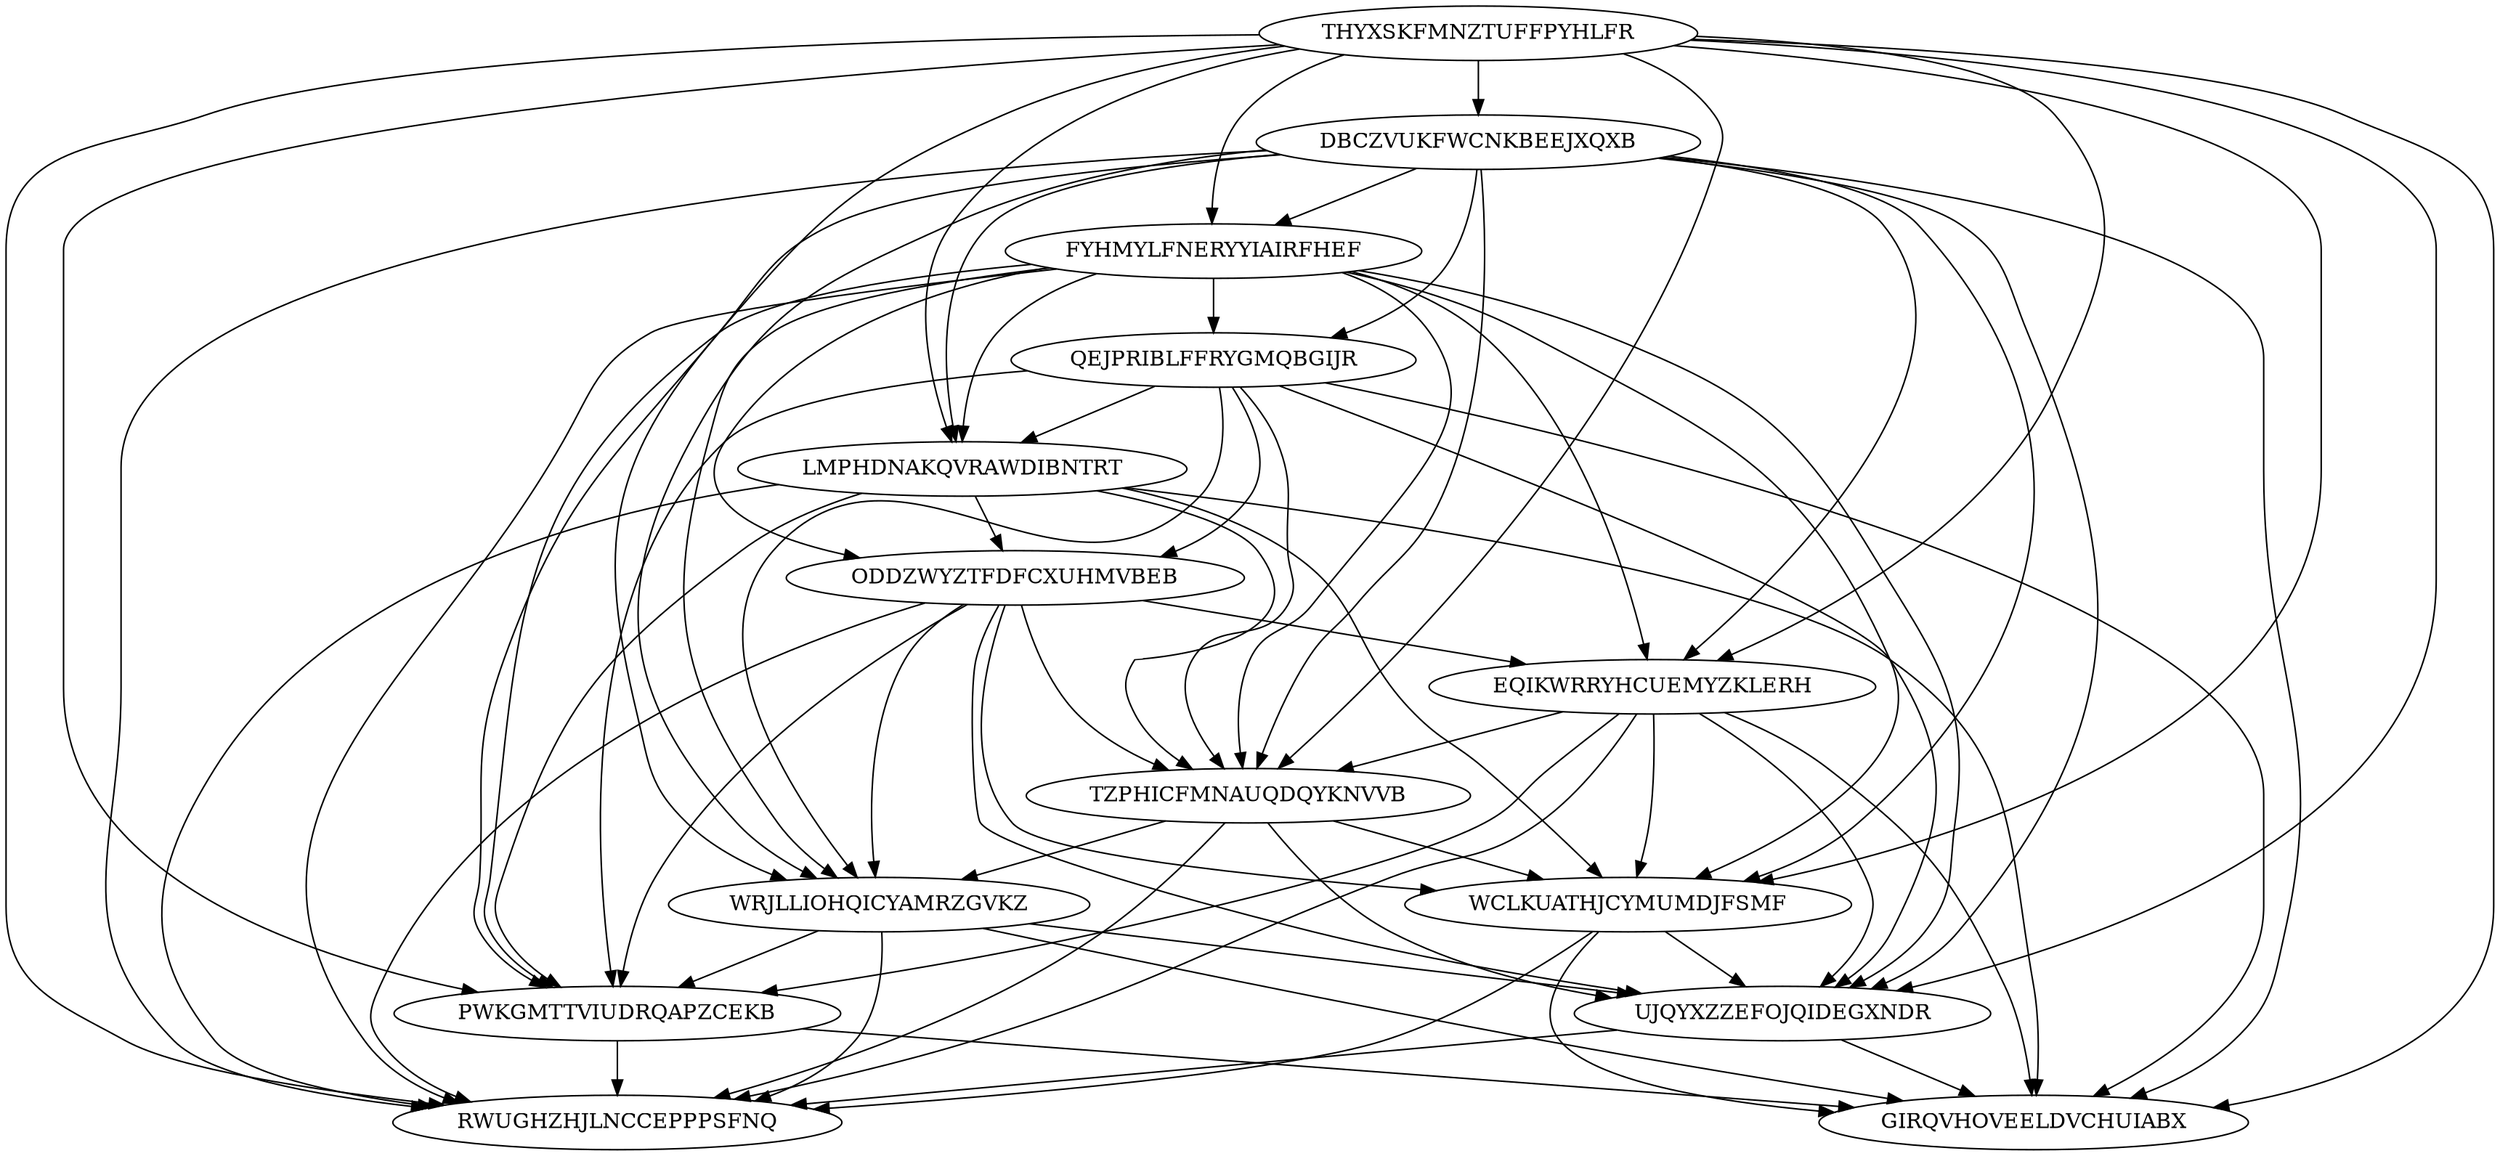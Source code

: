 digraph N14M73 {
	THYXSKFMNZTUFFPYHLFR	[Weight=16];
	DBCZVUKFWCNKBEEJXQXB	[Weight=13];
	FYHMYLFNERYYIAIRFHEF	[Weight=14];
	QEJPRIBLFFRYGMQBGIJR	[Weight=19];
	LMPHDNAKQVRAWDIBNTRT	[Weight=11];
	ODDZWYZTFDFCXUHMVBEB	[Weight=12];
	EQIKWRRYHCUEMYZKLERH	[Weight=16];
	TZPHICFMNAUQDQYKNVVB	[Weight=19];
	WCLKUATHJCYMUMDJFSMF	[Weight=14];
	WRJLLIOHQICYAMRZGVKZ	[Weight=14];
	UJQYXZZEFOJQIDEGXNDR	[Weight=20];
	PWKGMTTVIUDRQAPZCEKB	[Weight=16];
	RWUGHZHJLNCCEPPPSFNQ	[Weight=13];
	GIRQVHOVEELDVCHUIABX	[Weight=19];
	FYHMYLFNERYYIAIRFHEF -> WCLKUATHJCYMUMDJFSMF [Weight=20];
	THYXSKFMNZTUFFPYHLFR -> UJQYXZZEFOJQIDEGXNDR [Weight=15];
	FYHMYLFNERYYIAIRFHEF -> EQIKWRRYHCUEMYZKLERH [Weight=20];
	EQIKWRRYHCUEMYZKLERH -> RWUGHZHJLNCCEPPPSFNQ [Weight=15];
	QEJPRIBLFFRYGMQBGIJR -> GIRQVHOVEELDVCHUIABX [Weight=19];
	FYHMYLFNERYYIAIRFHEF -> UJQYXZZEFOJQIDEGXNDR [Weight=13];
	WCLKUATHJCYMUMDJFSMF -> RWUGHZHJLNCCEPPPSFNQ [Weight=18];
	LMPHDNAKQVRAWDIBNTRT -> WCLKUATHJCYMUMDJFSMF [Weight=17];
	WRJLLIOHQICYAMRZGVKZ -> RWUGHZHJLNCCEPPPSFNQ [Weight=16];
	DBCZVUKFWCNKBEEJXQXB -> RWUGHZHJLNCCEPPPSFNQ [Weight=16];
	THYXSKFMNZTUFFPYHLFR -> DBCZVUKFWCNKBEEJXQXB [Weight=16];
	TZPHICFMNAUQDQYKNVVB -> RWUGHZHJLNCCEPPPSFNQ [Weight=18];
	EQIKWRRYHCUEMYZKLERH -> GIRQVHOVEELDVCHUIABX [Weight=13];
	THYXSKFMNZTUFFPYHLFR -> LMPHDNAKQVRAWDIBNTRT [Weight=13];
	ODDZWYZTFDFCXUHMVBEB -> TZPHICFMNAUQDQYKNVVB [Weight=15];
	DBCZVUKFWCNKBEEJXQXB -> UJQYXZZEFOJQIDEGXNDR [Weight=12];
	THYXSKFMNZTUFFPYHLFR -> GIRQVHOVEELDVCHUIABX [Weight=10];
	DBCZVUKFWCNKBEEJXQXB -> FYHMYLFNERYYIAIRFHEF [Weight=20];
	LMPHDNAKQVRAWDIBNTRT -> RWUGHZHJLNCCEPPPSFNQ [Weight=19];
	DBCZVUKFWCNKBEEJXQXB -> WRJLLIOHQICYAMRZGVKZ [Weight=12];
	WCLKUATHJCYMUMDJFSMF -> UJQYXZZEFOJQIDEGXNDR [Weight=20];
	ODDZWYZTFDFCXUHMVBEB -> RWUGHZHJLNCCEPPPSFNQ [Weight=15];
	THYXSKFMNZTUFFPYHLFR -> FYHMYLFNERYYIAIRFHEF [Weight=20];
	QEJPRIBLFFRYGMQBGIJR -> ODDZWYZTFDFCXUHMVBEB [Weight=11];
	PWKGMTTVIUDRQAPZCEKB -> RWUGHZHJLNCCEPPPSFNQ [Weight=10];
	DBCZVUKFWCNKBEEJXQXB -> TZPHICFMNAUQDQYKNVVB [Weight=10];
	QEJPRIBLFFRYGMQBGIJR -> PWKGMTTVIUDRQAPZCEKB [Weight=11];
	FYHMYLFNERYYIAIRFHEF -> ODDZWYZTFDFCXUHMVBEB [Weight=19];
	TZPHICFMNAUQDQYKNVVB -> UJQYXZZEFOJQIDEGXNDR [Weight=13];
	WCLKUATHJCYMUMDJFSMF -> GIRQVHOVEELDVCHUIABX [Weight=17];
	EQIKWRRYHCUEMYZKLERH -> TZPHICFMNAUQDQYKNVVB [Weight=20];
	LMPHDNAKQVRAWDIBNTRT -> GIRQVHOVEELDVCHUIABX [Weight=11];
	UJQYXZZEFOJQIDEGXNDR -> RWUGHZHJLNCCEPPPSFNQ [Weight=15];
	QEJPRIBLFFRYGMQBGIJR -> TZPHICFMNAUQDQYKNVVB [Weight=14];
	UJQYXZZEFOJQIDEGXNDR -> GIRQVHOVEELDVCHUIABX [Weight=16];
	TZPHICFMNAUQDQYKNVVB -> WRJLLIOHQICYAMRZGVKZ [Weight=20];
	WRJLLIOHQICYAMRZGVKZ -> UJQYXZZEFOJQIDEGXNDR [Weight=18];
	DBCZVUKFWCNKBEEJXQXB -> QEJPRIBLFFRYGMQBGIJR [Weight=15];
	THYXSKFMNZTUFFPYHLFR -> TZPHICFMNAUQDQYKNVVB [Weight=16];
	THYXSKFMNZTUFFPYHLFR -> WCLKUATHJCYMUMDJFSMF [Weight=14];
	QEJPRIBLFFRYGMQBGIJR -> UJQYXZZEFOJQIDEGXNDR [Weight=11];
	EQIKWRRYHCUEMYZKLERH -> PWKGMTTVIUDRQAPZCEKB [Weight=18];
	FYHMYLFNERYYIAIRFHEF -> QEJPRIBLFFRYGMQBGIJR [Weight=15];
	PWKGMTTVIUDRQAPZCEKB -> GIRQVHOVEELDVCHUIABX [Weight=13];
	FYHMYLFNERYYIAIRFHEF -> RWUGHZHJLNCCEPPPSFNQ [Weight=15];
	EQIKWRRYHCUEMYZKLERH -> WCLKUATHJCYMUMDJFSMF [Weight=16];
	THYXSKFMNZTUFFPYHLFR -> RWUGHZHJLNCCEPPPSFNQ [Weight=16];
	ODDZWYZTFDFCXUHMVBEB -> WRJLLIOHQICYAMRZGVKZ [Weight=15];
	EQIKWRRYHCUEMYZKLERH -> UJQYXZZEFOJQIDEGXNDR [Weight=10];
	FYHMYLFNERYYIAIRFHEF -> WRJLLIOHQICYAMRZGVKZ [Weight=15];
	DBCZVUKFWCNKBEEJXQXB -> EQIKWRRYHCUEMYZKLERH [Weight=12];
	DBCZVUKFWCNKBEEJXQXB -> GIRQVHOVEELDVCHUIABX [Weight=11];
	WRJLLIOHQICYAMRZGVKZ -> GIRQVHOVEELDVCHUIABX [Weight=10];
	FYHMYLFNERYYIAIRFHEF -> PWKGMTTVIUDRQAPZCEKB [Weight=17];
	QEJPRIBLFFRYGMQBGIJR -> LMPHDNAKQVRAWDIBNTRT [Weight=14];
	LMPHDNAKQVRAWDIBNTRT -> ODDZWYZTFDFCXUHMVBEB [Weight=16];
	WRJLLIOHQICYAMRZGVKZ -> PWKGMTTVIUDRQAPZCEKB [Weight=12];
	ODDZWYZTFDFCXUHMVBEB -> EQIKWRRYHCUEMYZKLERH [Weight=17];
	ODDZWYZTFDFCXUHMVBEB -> UJQYXZZEFOJQIDEGXNDR [Weight=20];
	DBCZVUKFWCNKBEEJXQXB -> WCLKUATHJCYMUMDJFSMF [Weight=18];
	THYXSKFMNZTUFFPYHLFR -> EQIKWRRYHCUEMYZKLERH [Weight=11];
	TZPHICFMNAUQDQYKNVVB -> WCLKUATHJCYMUMDJFSMF [Weight=12];
	FYHMYLFNERYYIAIRFHEF -> TZPHICFMNAUQDQYKNVVB [Weight=14];
	FYHMYLFNERYYIAIRFHEF -> LMPHDNAKQVRAWDIBNTRT [Weight=13];
	THYXSKFMNZTUFFPYHLFR -> PWKGMTTVIUDRQAPZCEKB [Weight=10];
	ODDZWYZTFDFCXUHMVBEB -> WCLKUATHJCYMUMDJFSMF [Weight=16];
	LMPHDNAKQVRAWDIBNTRT -> PWKGMTTVIUDRQAPZCEKB [Weight=12];
	DBCZVUKFWCNKBEEJXQXB -> PWKGMTTVIUDRQAPZCEKB [Weight=11];
	THYXSKFMNZTUFFPYHLFR -> WRJLLIOHQICYAMRZGVKZ [Weight=14];
	ODDZWYZTFDFCXUHMVBEB -> PWKGMTTVIUDRQAPZCEKB [Weight=12];
	LMPHDNAKQVRAWDIBNTRT -> TZPHICFMNAUQDQYKNVVB [Weight=12];
	QEJPRIBLFFRYGMQBGIJR -> WRJLLIOHQICYAMRZGVKZ [Weight=15];
	DBCZVUKFWCNKBEEJXQXB -> LMPHDNAKQVRAWDIBNTRT [Weight=17];
}
